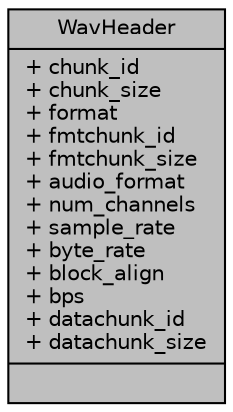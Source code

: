 digraph "WavHeader"
{
  edge [fontname="Helvetica",fontsize="10",labelfontname="Helvetica",labelfontsize="10"];
  node [fontname="Helvetica",fontsize="10",shape=record];
  Node1 [label="{WavHeader\n|+ chunk_id\l+ chunk_size\l+ format\l+ fmtchunk_id\l+ fmtchunk_size\l+ audio_format\l+ num_channels\l+ sample_rate\l+ byte_rate\l+ block_align\l+ bps\l+ datachunk_id\l+ datachunk_size\l|}",height=0.2,width=0.4,color="black", fillcolor="grey75", style="filled", fontcolor="black"];
}
